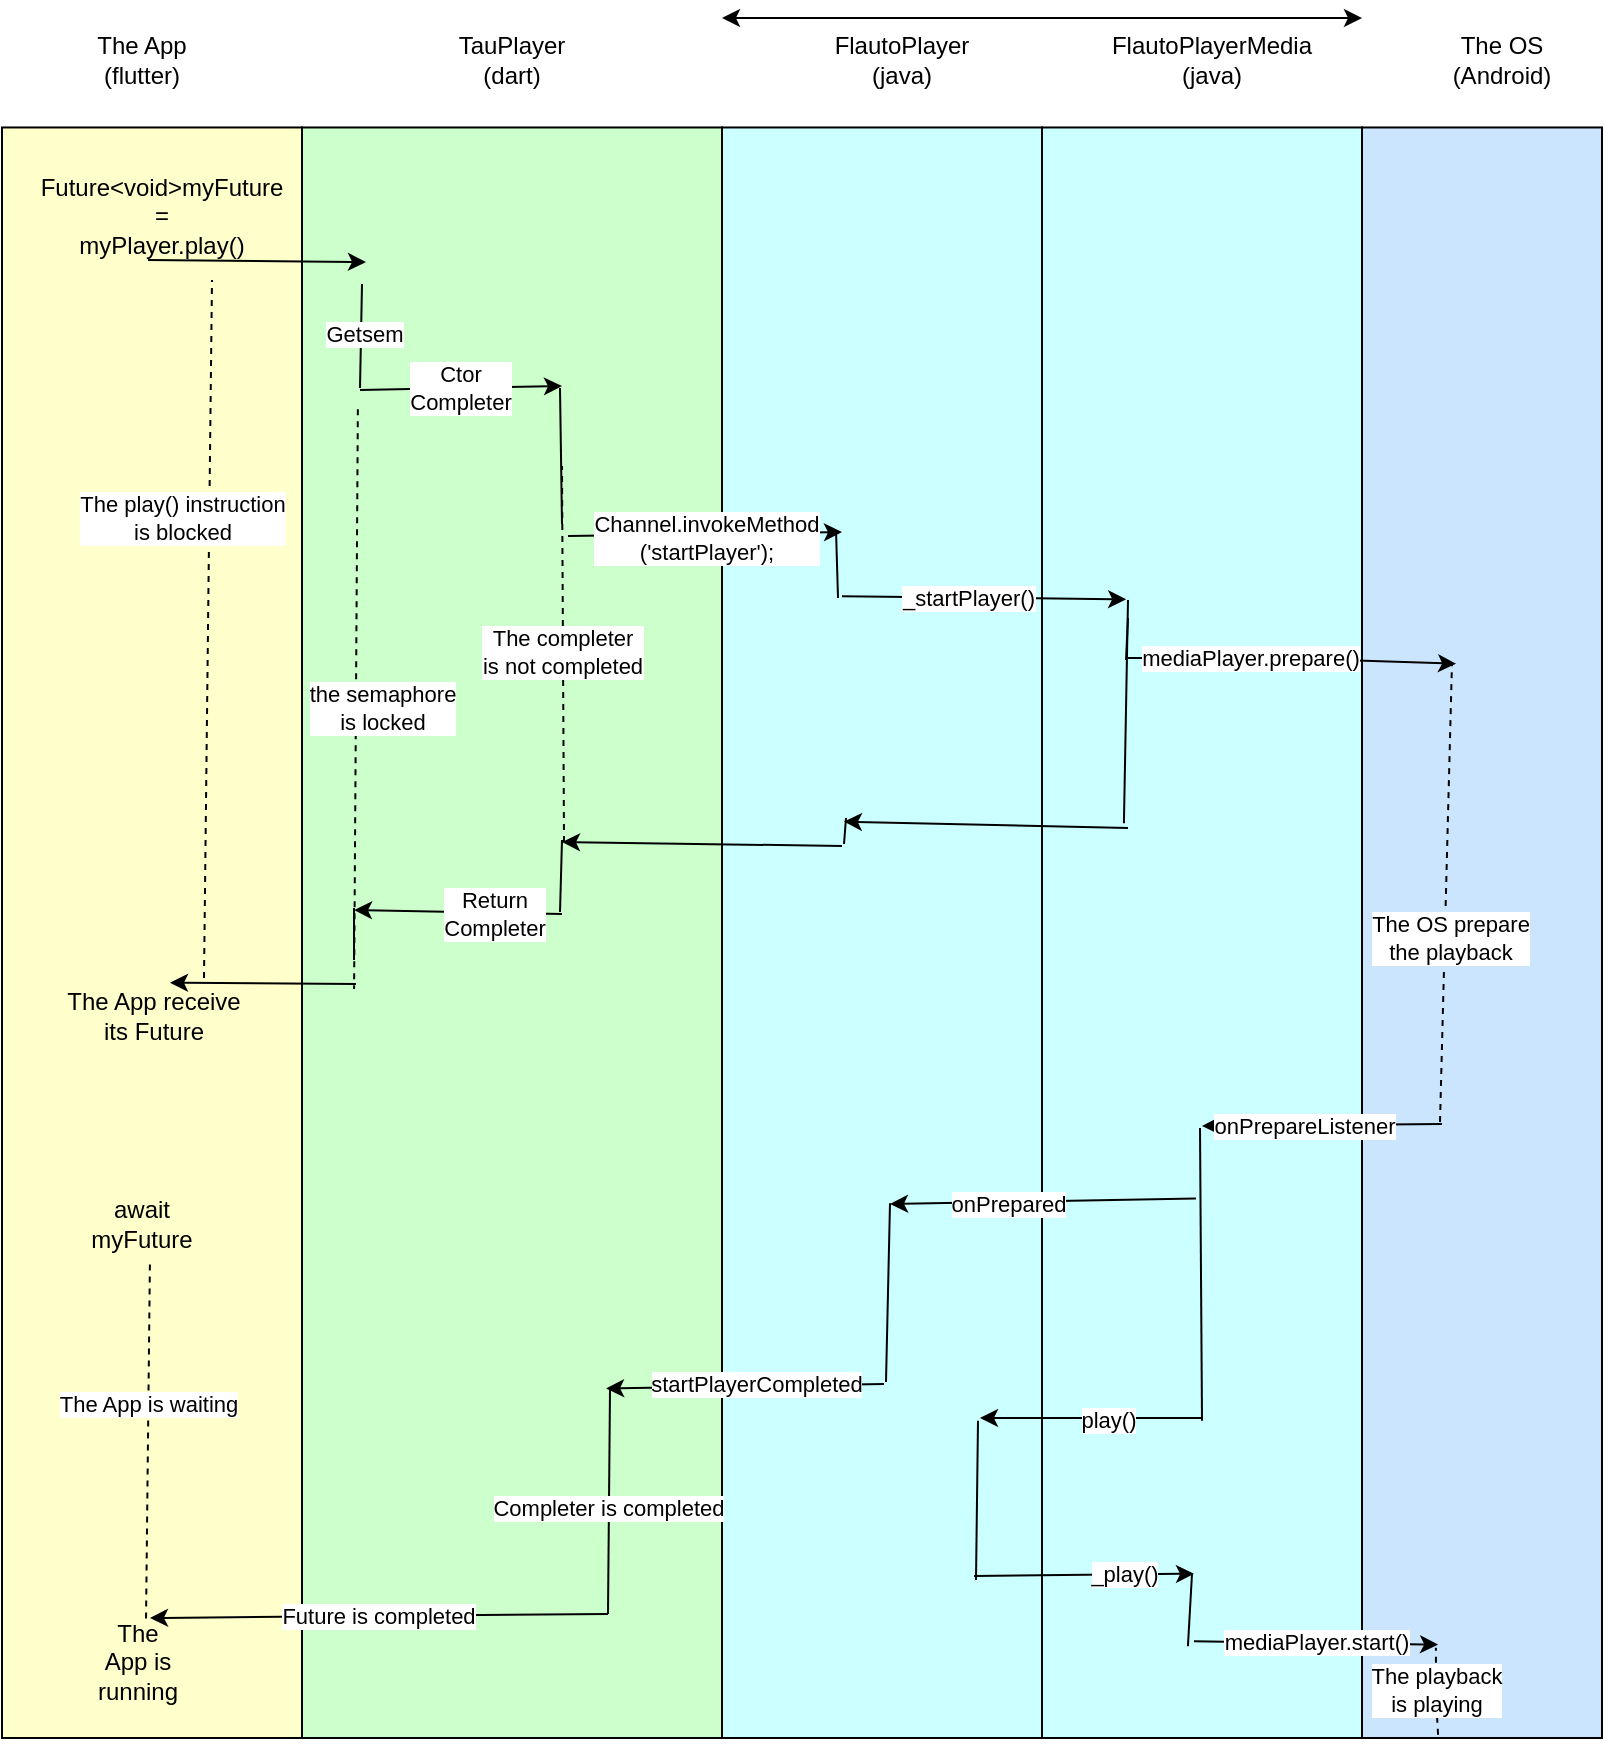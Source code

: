 <mxfile version="14.7.3" type="device"><diagram id="OBAHI4kOcM34vFx0v4EC" name="Page-1"><mxGraphModel dx="736" dy="1617" grid="1" gridSize="10" guides="1" tooltips="1" connect="1" arrows="1" fold="1" page="1" pageScale="1" pageWidth="850" pageHeight="1100" math="0" shadow="0"><root><mxCell id="0"/><mxCell id="1" parent="0"/><mxCell id="2mOVr2MGVEIUar54A-Fp-11" value="" style="endArrow=classic;startArrow=classic;html=1;" edge="1" parent="1"><mxGeometry width="50" height="50" relative="1" as="geometry"><mxPoint x="400" y="-1060" as="sourcePoint"/><mxPoint x="720" y="-1060" as="targetPoint"/></mxGeometry></mxCell><mxCell id="2mOVr2MGVEIUar54A-Fp-28" value="" style="group" vertex="1" connectable="0" parent="1"><mxGeometry x="40" y="-1050" width="800" height="860" as="geometry"/></mxCell><mxCell id="2mOVr2MGVEIUar54A-Fp-24" value="" style="group" vertex="1" connectable="0" parent="2mOVr2MGVEIUar54A-Fp-28"><mxGeometry x="680" width="120" height="850" as="geometry"/></mxCell><mxCell id="2mOVr2MGVEIUar54A-Fp-7" value="" style="rounded=0;whiteSpace=wrap;html=1;fillColor=#CCE5FF;" vertex="1" parent="2mOVr2MGVEIUar54A-Fp-24"><mxGeometry y="44.737" width="120" height="805.263" as="geometry"/></mxCell><mxCell id="2mOVr2MGVEIUar54A-Fp-16" value="The OS&lt;br&gt;(Android)" style="text;html=1;strokeColor=none;fillColor=none;align=center;verticalAlign=middle;whiteSpace=wrap;rounded=0;" vertex="1" parent="2mOVr2MGVEIUar54A-Fp-24"><mxGeometry x="40" width="60" height="22.368" as="geometry"/></mxCell><mxCell id="2mOVr2MGVEIUar54A-Fp-100" value="The playback&lt;br&gt;is playing" style="endArrow=none;dashed=1;html=1;entryX=0.308;entryY=0.944;entryDx=0;entryDy=0;entryPerimeter=0;exitX=0.317;exitY=0.998;exitDx=0;exitDy=0;exitPerimeter=0;elbow=horizontal;" edge="1" parent="2mOVr2MGVEIUar54A-Fp-24" source="2mOVr2MGVEIUar54A-Fp-7" target="2mOVr2MGVEIUar54A-Fp-7"><mxGeometry width="50" height="50" relative="1" as="geometry"><mxPoint x="-160" y="700" as="sourcePoint"/><mxPoint x="-110" y="650" as="targetPoint"/><Array as="points"><mxPoint x="37" y="830"/></Array></mxGeometry></mxCell><mxCell id="2mOVr2MGVEIUar54A-Fp-20" value="" style="group" vertex="1" connectable="0" parent="2mOVr2MGVEIUar54A-Fp-28"><mxGeometry width="150" height="850" as="geometry"/></mxCell><mxCell id="2mOVr2MGVEIUar54A-Fp-2" value="" style="rounded=0;whiteSpace=wrap;html=1;fillColor=#FFFFCC;" vertex="1" parent="2mOVr2MGVEIUar54A-Fp-20"><mxGeometry y="44.737" width="150" height="805.263" as="geometry"/></mxCell><mxCell id="2mOVr2MGVEIUar54A-Fp-8" value="The App&lt;br&gt;(flutter)" style="text;html=1;strokeColor=none;fillColor=none;align=center;verticalAlign=middle;whiteSpace=wrap;rounded=0;" vertex="1" parent="2mOVr2MGVEIUar54A-Fp-20"><mxGeometry x="40" width="60" height="22.368" as="geometry"/></mxCell><mxCell id="2mOVr2MGVEIUar54A-Fp-17" value="Future&amp;lt;void&amp;gt;myFuture =&lt;br&gt;myPlayer.play()" style="text;html=1;strokeColor=none;fillColor=none;align=center;verticalAlign=middle;whiteSpace=wrap;rounded=0;" vertex="1" parent="2mOVr2MGVEIUar54A-Fp-20"><mxGeometry x="30" y="78.289" width="100" height="22.368" as="geometry"/></mxCell><mxCell id="2mOVr2MGVEIUar54A-Fp-35" value="The App receive its Future" style="text;html=1;strokeColor=none;fillColor=none;align=center;verticalAlign=middle;whiteSpace=wrap;rounded=0;" vertex="1" parent="2mOVr2MGVEIUar54A-Fp-20"><mxGeometry x="31" y="478.004" width="90" height="22.368" as="geometry"/></mxCell><mxCell id="2mOVr2MGVEIUar54A-Fp-71" value="await myFuture" style="text;html=1;strokeColor=none;fillColor=none;align=center;verticalAlign=middle;whiteSpace=wrap;rounded=0;" vertex="1" parent="2mOVr2MGVEIUar54A-Fp-20"><mxGeometry x="50" y="581.579" width="40" height="22.368" as="geometry"/></mxCell><mxCell id="2mOVr2MGVEIUar54A-Fp-75" value="" style="endArrow=none;dashed=1;html=1;exitX=0.493;exitY=0.706;exitDx=0;exitDy=0;exitPerimeter=0;" edge="1" parent="2mOVr2MGVEIUar54A-Fp-20" source="2mOVr2MGVEIUar54A-Fp-2"><mxGeometry width="50" height="50" relative="1" as="geometry"><mxPoint x="260" y="492.105" as="sourcePoint"/><mxPoint x="72" y="792" as="targetPoint"/></mxGeometry></mxCell><mxCell id="2mOVr2MGVEIUar54A-Fp-101" value="The App is waiting" style="edgeLabel;html=1;align=center;verticalAlign=middle;resizable=0;points=[];" vertex="1" connectable="0" parent="2mOVr2MGVEIUar54A-Fp-75"><mxGeometry x="-0.221" relative="1" as="geometry"><mxPoint as="offset"/></mxGeometry></mxCell><mxCell id="2mOVr2MGVEIUar54A-Fp-21" value="" style="group" vertex="1" connectable="0" parent="2mOVr2MGVEIUar54A-Fp-28"><mxGeometry x="150" width="210" height="850" as="geometry"/></mxCell><mxCell id="2mOVr2MGVEIUar54A-Fp-3" value="" style="rounded=0;whiteSpace=wrap;html=1;fillColor=#CCFFCC;" vertex="1" parent="2mOVr2MGVEIUar54A-Fp-21"><mxGeometry y="44.737" width="210" height="805.263" as="geometry"/></mxCell><mxCell id="2mOVr2MGVEIUar54A-Fp-9" value="TauPlayer&lt;br&gt;(dart)" style="text;html=1;strokeColor=none;fillColor=none;align=center;verticalAlign=middle;whiteSpace=wrap;rounded=0;" vertex="1" parent="2mOVr2MGVEIUar54A-Fp-21"><mxGeometry x="60" width="90" height="22.368" as="geometry"/></mxCell><mxCell id="2mOVr2MGVEIUar54A-Fp-48" value="the semaphore&lt;br&gt;is locked" style="endArrow=none;dashed=1;html=1;exitX=0.133;exitY=0.175;exitDx=0;exitDy=0;exitPerimeter=0;entryX=0.124;entryY=0.535;entryDx=0;entryDy=0;entryPerimeter=0;" edge="1" parent="2mOVr2MGVEIUar54A-Fp-21" source="2mOVr2MGVEIUar54A-Fp-3" target="2mOVr2MGVEIUar54A-Fp-3"><mxGeometry x="0.033" y="13" width="50" height="50" relative="1" as="geometry"><mxPoint x="60" y="313.158" as="sourcePoint"/><mxPoint x="110" y="257.237" as="targetPoint"/><mxPoint as="offset"/></mxGeometry></mxCell><mxCell id="2mOVr2MGVEIUar54A-Fp-22" value="" style="group" vertex="1" connectable="0" parent="2mOVr2MGVEIUar54A-Fp-28"><mxGeometry x="360" width="160" height="850" as="geometry"/></mxCell><mxCell id="2mOVr2MGVEIUar54A-Fp-4" value="" style="rounded=0;whiteSpace=wrap;html=1;fillColor=#CCFFFF;" vertex="1" parent="2mOVr2MGVEIUar54A-Fp-22"><mxGeometry y="44.737" width="160" height="805.263" as="geometry"/></mxCell><mxCell id="2mOVr2MGVEIUar54A-Fp-14" value="FlautoPlayer&lt;br&gt;(java)" style="text;html=1;strokeColor=none;fillColor=none;align=center;verticalAlign=middle;whiteSpace=wrap;rounded=0;" vertex="1" parent="2mOVr2MGVEIUar54A-Fp-22"><mxGeometry x="40" width="100" height="22.368" as="geometry"/></mxCell><mxCell id="2mOVr2MGVEIUar54A-Fp-87" value="" style="endArrow=none;html=1;entryX=0.8;entryY=0.803;entryDx=0;entryDy=0;entryPerimeter=0;" edge="1" parent="2mOVr2MGVEIUar54A-Fp-22" target="2mOVr2MGVEIUar54A-Fp-4"><mxGeometry width="50" height="50" relative="1" as="geometry"><mxPoint x="127" y="771" as="sourcePoint"/><mxPoint x="110" y="690" as="targetPoint"/></mxGeometry></mxCell><mxCell id="2mOVr2MGVEIUar54A-Fp-84" value="" style="endArrow=none;html=1;exitX=0.525;exitY=0.668;exitDx=0;exitDy=0;exitPerimeter=0;" edge="1" parent="2mOVr2MGVEIUar54A-Fp-22" source="2mOVr2MGVEIUar54A-Fp-4"><mxGeometry width="50" height="50" relative="1" as="geometry"><mxPoint x="107" y="580" as="sourcePoint"/><mxPoint x="82" y="672" as="targetPoint"/></mxGeometry></mxCell><mxCell id="2mOVr2MGVEIUar54A-Fp-23" value="" style="group" vertex="1" connectable="0" parent="2mOVr2MGVEIUar54A-Fp-28"><mxGeometry x="520" width="160" height="850" as="geometry"/></mxCell><mxCell id="2mOVr2MGVEIUar54A-Fp-6" value="" style="rounded=0;whiteSpace=wrap;html=1;fillColor=#CCFFFF;" vertex="1" parent="2mOVr2MGVEIUar54A-Fp-23"><mxGeometry y="44.737" width="160" height="805.263" as="geometry"/></mxCell><mxCell id="2mOVr2MGVEIUar54A-Fp-15" value="FlautoPlayerMedia&lt;br&gt;(java)" style="text;html=1;strokeColor=none;fillColor=none;align=center;verticalAlign=middle;whiteSpace=wrap;rounded=0;" vertex="1" parent="2mOVr2MGVEIUar54A-Fp-23"><mxGeometry x="40" width="90" height="22.368" as="geometry"/></mxCell><mxCell id="2mOVr2MGVEIUar54A-Fp-82" value="" style="endArrow=none;html=1;exitX=0.5;exitY=0.803;exitDx=0;exitDy=0;exitPerimeter=0;" edge="1" parent="2mOVr2MGVEIUar54A-Fp-23" source="2mOVr2MGVEIUar54A-Fp-6"><mxGeometry width="50" height="50" relative="1" as="geometry"><mxPoint x="79" y="580" as="sourcePoint"/><mxPoint x="79" y="545" as="targetPoint"/></mxGeometry></mxCell><mxCell id="2mOVr2MGVEIUar54A-Fp-30" value="" style="endArrow=classic;html=1;" edge="1" parent="2mOVr2MGVEIUar54A-Fp-28"><mxGeometry width="50" height="50" relative="1" as="geometry"><mxPoint x="73" y="111" as="sourcePoint"/><mxPoint x="182" y="112" as="targetPoint"/></mxGeometry></mxCell><mxCell id="2mOVr2MGVEIUar54A-Fp-83" value="play()" style="endArrow=classic;html=1;" edge="1" parent="2mOVr2MGVEIUar54A-Fp-28"><mxGeometry x="-0.14" y="1" width="50" height="50" relative="1" as="geometry"><mxPoint x="600" y="690" as="sourcePoint"/><mxPoint x="489" y="690" as="targetPoint"/><mxPoint as="offset"/></mxGeometry></mxCell><mxCell id="2mOVr2MGVEIUar54A-Fp-76" value="" style="endArrow=classic;html=1;" edge="1" parent="2mOVr2MGVEIUar54A-Fp-28"><mxGeometry width="50" height="50" relative="1" as="geometry"><mxPoint x="303" y="788" as="sourcePoint"/><mxPoint x="74" y="790" as="targetPoint"/></mxGeometry></mxCell><mxCell id="2mOVr2MGVEIUar54A-Fp-77" value="Future is completed" style="edgeLabel;html=1;align=center;verticalAlign=middle;resizable=0;points=[];" vertex="1" connectable="0" parent="2mOVr2MGVEIUar54A-Fp-76"><mxGeometry x="0.006" relative="1" as="geometry"><mxPoint as="offset"/></mxGeometry></mxCell><mxCell id="2mOVr2MGVEIUar54A-Fp-97" value="mediaPlayer.start()" style="endArrow=classic;html=1;exitX=0.475;exitY=0.94;exitDx=0;exitDy=0;exitPerimeter=0;entryX=0.317;entryY=0.942;entryDx=0;entryDy=0;entryPerimeter=0;" edge="1" parent="2mOVr2MGVEIUar54A-Fp-28" source="2mOVr2MGVEIUar54A-Fp-6" target="2mOVr2MGVEIUar54A-Fp-7"><mxGeometry width="50" height="50" relative="1" as="geometry"><mxPoint x="500" y="550" as="sourcePoint"/><mxPoint x="550" y="500" as="targetPoint"/></mxGeometry></mxCell><mxCell id="2mOVr2MGVEIUar54A-Fp-51" value="" style="endArrow=classic;html=1;" edge="1" parent="2mOVr2MGVEIUar54A-Fp-28"><mxGeometry width="50" height="50" relative="1" as="geometry"><mxPoint x="283" y="249" as="sourcePoint"/><mxPoint x="420" y="247" as="targetPoint"/></mxGeometry></mxCell><mxCell id="2mOVr2MGVEIUar54A-Fp-54" value="Channel.invokeMethod&lt;br&gt;('startPlayer');" style="edgeLabel;html=1;align=center;verticalAlign=middle;resizable=0;points=[];" vertex="1" connectable="0" parent="2mOVr2MGVEIUar54A-Fp-51"><mxGeometry x="-0.325" y="-1" relative="1" as="geometry"><mxPoint x="23" as="offset"/></mxGeometry></mxCell><mxCell id="2mOVr2MGVEIUar54A-Fp-56" value="" style="endArrow=classic;html=1;entryX=0.263;entryY=0.293;entryDx=0;entryDy=0;entryPerimeter=0;exitX=0.375;exitY=0.291;exitDx=0;exitDy=0;exitPerimeter=0;" edge="1" parent="2mOVr2MGVEIUar54A-Fp-28" source="2mOVr2MGVEIUar54A-Fp-4" target="2mOVr2MGVEIUar54A-Fp-6"><mxGeometry width="50" height="50" relative="1" as="geometry"><mxPoint x="418" y="260" as="sourcePoint"/><mxPoint x="220" y="250" as="targetPoint"/></mxGeometry></mxCell><mxCell id="2mOVr2MGVEIUar54A-Fp-57" value="_startPlayer()" style="edgeLabel;html=1;align=center;verticalAlign=middle;resizable=0;points=[];" vertex="1" connectable="0" parent="2mOVr2MGVEIUar54A-Fp-56"><mxGeometry x="-0.117" relative="1" as="geometry"><mxPoint as="offset"/></mxGeometry></mxCell><mxCell id="2mOVr2MGVEIUar54A-Fp-85" value="" style="endArrow=classic;html=1;exitX=0.481;exitY=0.665;exitDx=0;exitDy=0;exitPerimeter=0;" edge="1" parent="2mOVr2MGVEIUar54A-Fp-28" source="2mOVr2MGVEIUar54A-Fp-6"><mxGeometry width="50" height="50" relative="1" as="geometry"><mxPoint x="594" y="560" as="sourcePoint"/><mxPoint x="444" y="583" as="targetPoint"/></mxGeometry></mxCell><mxCell id="2mOVr2MGVEIUar54A-Fp-86" value="onPrepared" style="edgeLabel;html=1;align=center;verticalAlign=middle;resizable=0;points=[];" vertex="1" connectable="0" parent="2mOVr2MGVEIUar54A-Fp-85"><mxGeometry x="0.234" y="1" relative="1" as="geometry"><mxPoint as="offset"/></mxGeometry></mxCell><mxCell id="2mOVr2MGVEIUar54A-Fp-88" value="" style="endArrow=classic;html=1;entryX=0.724;entryY=0.783;entryDx=0;entryDy=0;entryPerimeter=0;" edge="1" parent="2mOVr2MGVEIUar54A-Fp-28" target="2mOVr2MGVEIUar54A-Fp-3"><mxGeometry width="50" height="50" relative="1" as="geometry"><mxPoint x="441" y="673" as="sourcePoint"/><mxPoint x="470" y="550" as="targetPoint"/></mxGeometry></mxCell><mxCell id="2mOVr2MGVEIUar54A-Fp-89" value="startPlayerCompleted" style="edgeLabel;html=1;align=center;verticalAlign=middle;resizable=0;points=[];" vertex="1" connectable="0" parent="2mOVr2MGVEIUar54A-Fp-88"><mxGeometry x="-0.079" y="-1" relative="1" as="geometry"><mxPoint as="offset"/></mxGeometry></mxCell><mxCell id="2mOVr2MGVEIUar54A-Fp-34" value="" style="endArrow=classic;html=1;entryX=0.56;entryY=0.531;entryDx=0;entryDy=0;entryPerimeter=0;" edge="1" parent="1" target="2mOVr2MGVEIUar54A-Fp-2"><mxGeometry width="50" height="50" relative="1" as="geometry"><mxPoint x="217" y="-577" as="sourcePoint"/><mxPoint x="720" y="-670" as="targetPoint"/></mxGeometry></mxCell><mxCell id="2mOVr2MGVEIUar54A-Fp-37" value="Ctor &lt;br&gt;Completer" style="endArrow=classic;html=1;" edge="1" parent="1"><mxGeometry width="50" height="50" relative="1" as="geometry"><mxPoint x="219" y="-874" as="sourcePoint"/><mxPoint x="320" y="-876" as="targetPoint"/></mxGeometry></mxCell><mxCell id="2mOVr2MGVEIUar54A-Fp-43" value="" style="endArrow=classic;html=1;" edge="1" parent="1"><mxGeometry width="50" height="50" relative="1" as="geometry"><mxPoint x="320" y="-612" as="sourcePoint"/><mxPoint x="216" y="-614" as="targetPoint"/></mxGeometry></mxCell><mxCell id="2mOVr2MGVEIUar54A-Fp-44" value="Return&lt;br&gt;Completer" style="edgeLabel;html=1;align=center;verticalAlign=middle;resizable=0;points=[];" vertex="1" connectable="0" parent="2mOVr2MGVEIUar54A-Fp-43"><mxGeometry x="-0.346" relative="1" as="geometry"><mxPoint as="offset"/></mxGeometry></mxCell><mxCell id="2mOVr2MGVEIUar54A-Fp-47" value="" style="endArrow=none;html=1;" edge="1" parent="1"><mxGeometry width="50" height="50" relative="1" as="geometry"><mxPoint x="220" y="-927" as="sourcePoint"/><mxPoint x="219" y="-875" as="targetPoint"/></mxGeometry></mxCell><mxCell id="2mOVr2MGVEIUar54A-Fp-50" value="Getsem" style="edgeLabel;html=1;align=center;verticalAlign=middle;resizable=0;points=[];" vertex="1" connectable="0" parent="2mOVr2MGVEIUar54A-Fp-47"><mxGeometry x="-0.048" y="1" relative="1" as="geometry"><mxPoint as="offset"/></mxGeometry></mxCell><mxCell id="2mOVr2MGVEIUar54A-Fp-49" value="" style="endArrow=none;html=1;" edge="1" parent="1"><mxGeometry width="50" height="50" relative="1" as="geometry"><mxPoint x="216" y="-615" as="sourcePoint"/><mxPoint x="216" y="-589" as="targetPoint"/></mxGeometry></mxCell><mxCell id="2mOVr2MGVEIUar54A-Fp-53" value="" style="endArrow=none;html=1;" edge="1" parent="1"><mxGeometry width="50" height="50" relative="1" as="geometry"><mxPoint x="320" y="-807" as="sourcePoint"/><mxPoint x="319" y="-875" as="targetPoint"/></mxGeometry></mxCell><mxCell id="2mOVr2MGVEIUar54A-Fp-55" value="" style="endArrow=none;html=1;" edge="1" parent="1"><mxGeometry width="50" height="50" relative="1" as="geometry"><mxPoint x="458" y="-770" as="sourcePoint"/><mxPoint x="457" y="-804" as="targetPoint"/></mxGeometry></mxCell><mxCell id="2mOVr2MGVEIUar54A-Fp-58" value="" style="endArrow=none;html=1;" edge="1" parent="1"><mxGeometry width="50" height="50" relative="1" as="geometry"><mxPoint x="602" y="-739" as="sourcePoint"/><mxPoint x="603" y="-760" as="targetPoint"/></mxGeometry></mxCell><mxCell id="2mOVr2MGVEIUar54A-Fp-59" value="" style="endArrow=classic;html=1;entryX=0.392;entryY=0.333;entryDx=0;entryDy=0;entryPerimeter=0;" edge="1" parent="1" target="2mOVr2MGVEIUar54A-Fp-7"><mxGeometry width="50" height="50" relative="1" as="geometry"><mxPoint x="603" y="-740" as="sourcePoint"/><mxPoint x="300" y="-800" as="targetPoint"/><Array as="points"><mxPoint x="680" y="-740"/></Array></mxGeometry></mxCell><mxCell id="2mOVr2MGVEIUar54A-Fp-60" value="mediaPlayer.prepare()" style="edgeLabel;html=1;align=center;verticalAlign=middle;resizable=0;points=[];" vertex="1" connectable="0" parent="2mOVr2MGVEIUar54A-Fp-59"><mxGeometry x="-0.259" relative="1" as="geometry"><mxPoint as="offset"/></mxGeometry></mxCell><mxCell id="2mOVr2MGVEIUar54A-Fp-61" value="" style="endArrow=none;html=1;" edge="1" parent="1"><mxGeometry width="50" height="50" relative="1" as="geometry"><mxPoint x="461" y="-647" as="sourcePoint"/><mxPoint x="462" y="-660" as="targetPoint"/></mxGeometry></mxCell><mxCell id="2mOVr2MGVEIUar54A-Fp-62" value="" style="endArrow=none;html=1;exitX=0.256;exitY=0.432;exitDx=0;exitDy=0;exitPerimeter=0;" edge="1" parent="1" source="2mOVr2MGVEIUar54A-Fp-6"><mxGeometry width="50" height="50" relative="1" as="geometry"><mxPoint x="270" y="-750" as="sourcePoint"/><mxPoint x="603" y="-769" as="targetPoint"/></mxGeometry></mxCell><mxCell id="2mOVr2MGVEIUar54A-Fp-63" value="" style="endArrow=classic;html=1;entryX=0.381;entryY=0.431;entryDx=0;entryDy=0;entryPerimeter=0;" edge="1" parent="1" target="2mOVr2MGVEIUar54A-Fp-4"><mxGeometry width="50" height="50" relative="1" as="geometry"><mxPoint x="603" y="-655" as="sourcePoint"/><mxPoint x="320" y="-800" as="targetPoint"/></mxGeometry></mxCell><mxCell id="2mOVr2MGVEIUar54A-Fp-64" value="" style="endArrow=classic;html=1;" edge="1" parent="1"><mxGeometry width="50" height="50" relative="1" as="geometry"><mxPoint x="460" y="-646" as="sourcePoint"/><mxPoint x="320" y="-648" as="targetPoint"/></mxGeometry></mxCell><mxCell id="2mOVr2MGVEIUar54A-Fp-65" value="" style="endArrow=none;html=1;" edge="1" parent="1"><mxGeometry width="50" height="50" relative="1" as="geometry"><mxPoint x="319" y="-613" as="sourcePoint"/><mxPoint x="320" y="-649" as="targetPoint"/></mxGeometry></mxCell><mxCell id="2mOVr2MGVEIUar54A-Fp-67" value="" style="endArrow=none;dashed=1;html=1;" edge="1" parent="1"><mxGeometry width="50" height="50" relative="1" as="geometry"><mxPoint x="321" y="-648" as="sourcePoint"/><mxPoint x="320" y="-836" as="targetPoint"/></mxGeometry></mxCell><mxCell id="2mOVr2MGVEIUar54A-Fp-68" value="The completer&lt;br&gt;is not completed" style="edgeLabel;html=1;align=center;verticalAlign=middle;resizable=0;points=[];" vertex="1" connectable="0" parent="2mOVr2MGVEIUar54A-Fp-67"><mxGeometry x="0.013" y="1" relative="1" as="geometry"><mxPoint as="offset"/></mxGeometry></mxCell><mxCell id="2mOVr2MGVEIUar54A-Fp-69" value="" style="endArrow=none;dashed=1;html=1;" edge="1" parent="1"><mxGeometry width="50" height="50" relative="1" as="geometry"><mxPoint x="141" y="-580" as="sourcePoint"/><mxPoint x="145" y="-929" as="targetPoint"/></mxGeometry></mxCell><mxCell id="2mOVr2MGVEIUar54A-Fp-70" value="The play() instruction&lt;br&gt;is blocked" style="edgeLabel;html=1;align=center;verticalAlign=middle;resizable=0;points=[];" vertex="1" connectable="0" parent="2mOVr2MGVEIUar54A-Fp-69"><mxGeometry x="0.317" y="1" relative="1" as="geometry"><mxPoint x="-13" as="offset"/></mxGeometry></mxCell><mxCell id="2mOVr2MGVEIUar54A-Fp-78" value="" style="endArrow=none;dashed=1;html=1;" edge="1" parent="1"><mxGeometry width="50" height="50" relative="1" as="geometry"><mxPoint x="759" y="-508" as="sourcePoint"/><mxPoint x="765" y="-738" as="targetPoint"/></mxGeometry></mxCell><mxCell id="2mOVr2MGVEIUar54A-Fp-79" value="The OS prepare&lt;br&gt;the playback" style="edgeLabel;html=1;align=center;verticalAlign=middle;resizable=0;points=[];" vertex="1" connectable="0" parent="2mOVr2MGVEIUar54A-Fp-78"><mxGeometry x="-0.2" y="-2" relative="1" as="geometry"><mxPoint as="offset"/></mxGeometry></mxCell><mxCell id="2mOVr2MGVEIUar54A-Fp-80" value="" style="endArrow=classic;html=1;entryX=0.5;entryY=0.62;entryDx=0;entryDy=0;entryPerimeter=0;" edge="1" parent="1" target="2mOVr2MGVEIUar54A-Fp-6"><mxGeometry width="50" height="50" relative="1" as="geometry"><mxPoint x="760" y="-507" as="sourcePoint"/><mxPoint x="340" y="-660" as="targetPoint"/></mxGeometry></mxCell><mxCell id="2mOVr2MGVEIUar54A-Fp-81" value="onPrepareListener" style="edgeLabel;html=1;align=center;verticalAlign=middle;resizable=0;points=[];" vertex="1" connectable="0" parent="2mOVr2MGVEIUar54A-Fp-80"><mxGeometry x="0.153" relative="1" as="geometry"><mxPoint as="offset"/></mxGeometry></mxCell><mxCell id="2mOVr2MGVEIUar54A-Fp-90" value="" style="endArrow=none;html=1;" edge="1" parent="1"><mxGeometry width="50" height="50" relative="1" as="geometry"><mxPoint x="344" y="-374" as="sourcePoint"/><mxPoint x="343" y="-262" as="targetPoint"/></mxGeometry></mxCell><mxCell id="2mOVr2MGVEIUar54A-Fp-91" value="Completer is completed" style="edgeLabel;html=1;align=center;verticalAlign=middle;resizable=0;points=[];" vertex="1" connectable="0" parent="2mOVr2MGVEIUar54A-Fp-90"><mxGeometry x="0.05" y="-1" relative="1" as="geometry"><mxPoint as="offset"/></mxGeometry></mxCell><mxCell id="2mOVr2MGVEIUar54A-Fp-92" value="" style="endArrow=classic;html=1;entryX=0.475;entryY=0.898;entryDx=0;entryDy=0;entryPerimeter=0;" edge="1" parent="1" target="2mOVr2MGVEIUar54A-Fp-6"><mxGeometry width="50" height="50" relative="1" as="geometry"><mxPoint x="526" y="-281" as="sourcePoint"/><mxPoint x="635" y="-438" as="targetPoint"/></mxGeometry></mxCell><mxCell id="2mOVr2MGVEIUar54A-Fp-96" value="_play()" style="edgeLabel;html=1;align=center;verticalAlign=middle;resizable=0;points=[];" vertex="1" connectable="0" parent="2mOVr2MGVEIUar54A-Fp-92"><mxGeometry x="0.099" y="1" relative="1" as="geometry"><mxPoint x="14" as="offset"/></mxGeometry></mxCell><mxCell id="2mOVr2MGVEIUar54A-Fp-99" value="" style="endArrow=none;html=1;exitX=0.456;exitY=0.943;exitDx=0;exitDy=0;exitPerimeter=0;" edge="1" parent="1" source="2mOVr2MGVEIUar54A-Fp-6"><mxGeometry width="50" height="50" relative="1" as="geometry"><mxPoint x="480" y="-360" as="sourcePoint"/><mxPoint x="635" y="-282" as="targetPoint"/></mxGeometry></mxCell><mxCell id="2mOVr2MGVEIUar54A-Fp-103" value="The App is running" style="text;html=1;strokeColor=none;fillColor=none;align=center;verticalAlign=middle;whiteSpace=wrap;rounded=0;" vertex="1" parent="1"><mxGeometry x="88" y="-248" width="40" height="20" as="geometry"/></mxCell></root></mxGraphModel></diagram></mxfile>